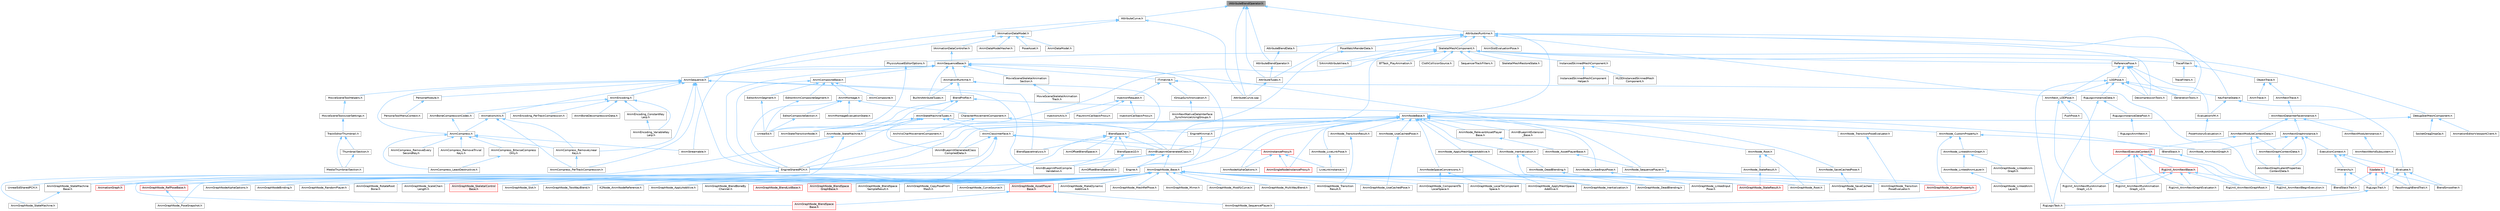 digraph "IAttributeBlendOperator.h"
{
 // INTERACTIVE_SVG=YES
 // LATEX_PDF_SIZE
  bgcolor="transparent";
  edge [fontname=Helvetica,fontsize=10,labelfontname=Helvetica,labelfontsize=10];
  node [fontname=Helvetica,fontsize=10,shape=box,height=0.2,width=0.4];
  Node1 [id="Node000001",label="IAttributeBlendOperator.h",height=0.2,width=0.4,color="gray40", fillcolor="grey60", style="filled", fontcolor="black",tooltip=" "];
  Node1 -> Node2 [id="edge1_Node000001_Node000002",dir="back",color="steelblue1",style="solid",tooltip=" "];
  Node2 [id="Node000002",label="AttributeBlendOperator.h",height=0.2,width=0.4,color="grey40", fillcolor="white", style="filled",URL="$d4/d8d/AttributeBlendOperator_8h.html",tooltip=" "];
  Node2 -> Node3 [id="edge2_Node000002_Node000003",dir="back",color="steelblue1",style="solid",tooltip=" "];
  Node3 [id="Node000003",label="AttributeTypes.h",height=0.2,width=0.4,color="grey40", fillcolor="white", style="filled",URL="$db/d70/AttributeTypes_8h.html",tooltip=" "];
  Node3 -> Node4 [id="edge3_Node000003_Node000004",dir="back",color="steelblue1",style="solid",tooltip=" "];
  Node4 [id="Node000004",label="AttributeCurve.cpp",height=0.2,width=0.4,color="grey40", fillcolor="white", style="filled",URL="$de/d39/AttributeCurve_8cpp.html",tooltip=" "];
  Node1 -> Node4 [id="edge4_Node000001_Node000004",dir="back",color="steelblue1",style="solid",tooltip=" "];
  Node1 -> Node5 [id="edge5_Node000001_Node000005",dir="back",color="steelblue1",style="solid",tooltip=" "];
  Node5 [id="Node000005",label="AttributeCurve.h",height=0.2,width=0.4,color="grey40", fillcolor="white", style="filled",URL="$d6/d16/AttributeCurve_8h.html",tooltip=" "];
  Node5 -> Node6 [id="edge6_Node000005_Node000006",dir="back",color="steelblue1",style="solid",tooltip=" "];
  Node6 [id="Node000006",label="AnimSequence.h",height=0.2,width=0.4,color="grey40", fillcolor="white", style="filled",URL="$d0/d8a/AnimSequence_8h.html",tooltip=" "];
  Node6 -> Node7 [id="edge7_Node000006_Node000007",dir="back",color="steelblue1",style="solid",tooltip=" "];
  Node7 [id="Node000007",label="AnimBlueprintPostCompile\lValidation.h",height=0.2,width=0.4,color="grey40", fillcolor="white", style="filled",URL="$de/d1b/AnimBlueprintPostCompileValidation_8h.html",tooltip=" "];
  Node6 -> Node8 [id="edge8_Node000006_Node000008",dir="back",color="steelblue1",style="solid",tooltip=" "];
  Node8 [id="Node000008",label="AnimCompress.h",height=0.2,width=0.4,color="grey40", fillcolor="white", style="filled",URL="$dd/d6d/AnimCompress_8h.html",tooltip=" "];
  Node8 -> Node9 [id="edge9_Node000008_Node000009",dir="back",color="steelblue1",style="solid",tooltip=" "];
  Node9 [id="Node000009",label="AnimCompress_BitwiseCompress\lOnly.h",height=0.2,width=0.4,color="grey40", fillcolor="white", style="filled",URL="$df/dd5/AnimCompress__BitwiseCompressOnly_8h.html",tooltip=" "];
  Node9 -> Node10 [id="edge10_Node000009_Node000010",dir="back",color="steelblue1",style="solid",tooltip=" "];
  Node10 [id="Node000010",label="AnimCompress_LeastDestructive.h",height=0.2,width=0.4,color="grey40", fillcolor="white", style="filled",URL="$da/d93/AnimCompress__LeastDestructive_8h.html",tooltip=" "];
  Node8 -> Node10 [id="edge11_Node000008_Node000010",dir="back",color="steelblue1",style="solid",tooltip=" "];
  Node8 -> Node11 [id="edge12_Node000008_Node000011",dir="back",color="steelblue1",style="solid",tooltip=" "];
  Node11 [id="Node000011",label="AnimCompress_RemoveEvery\lSecondKey.h",height=0.2,width=0.4,color="grey40", fillcolor="white", style="filled",URL="$d6/dc2/AnimCompress__RemoveEverySecondKey_8h.html",tooltip=" "];
  Node8 -> Node12 [id="edge13_Node000008_Node000012",dir="back",color="steelblue1",style="solid",tooltip=" "];
  Node12 [id="Node000012",label="AnimCompress_RemoveLinear\lKeys.h",height=0.2,width=0.4,color="grey40", fillcolor="white", style="filled",URL="$d1/d0a/AnimCompress__RemoveLinearKeys_8h.html",tooltip=" "];
  Node12 -> Node13 [id="edge14_Node000012_Node000013",dir="back",color="steelblue1",style="solid",tooltip=" "];
  Node13 [id="Node000013",label="AnimCompress_PerTrackCompression.h",height=0.2,width=0.4,color="grey40", fillcolor="white", style="filled",URL="$d1/d22/AnimCompress__PerTrackCompression_8h.html",tooltip=" "];
  Node8 -> Node14 [id="edge15_Node000008_Node000014",dir="back",color="steelblue1",style="solid",tooltip=" "];
  Node14 [id="Node000014",label="AnimCompress_RemoveTrivial\lKeys.h",height=0.2,width=0.4,color="grey40", fillcolor="white", style="filled",URL="$d0/d60/AnimCompress__RemoveTrivialKeys_8h.html",tooltip=" "];
  Node8 -> Node15 [id="edge16_Node000008_Node000015",dir="back",color="steelblue1",style="solid",tooltip=" "];
  Node15 [id="Node000015",label="AnimStreamable.h",height=0.2,width=0.4,color="grey40", fillcolor="white", style="filled",URL="$d1/d46/AnimStreamable_8h.html",tooltip=" "];
  Node6 -> Node13 [id="edge17_Node000006_Node000013",dir="back",color="steelblue1",style="solid",tooltip=" "];
  Node6 -> Node12 [id="edge18_Node000006_Node000012",dir="back",color="steelblue1",style="solid",tooltip=" "];
  Node6 -> Node16 [id="edge19_Node000006_Node000016",dir="back",color="steelblue1",style="solid",tooltip=" "];
  Node16 [id="Node000016",label="AnimEncoding.h",height=0.2,width=0.4,color="grey40", fillcolor="white", style="filled",URL="$d9/dfd/AnimEncoding_8h.html",tooltip=" "];
  Node16 -> Node17 [id="edge20_Node000016_Node000017",dir="back",color="steelblue1",style="solid",tooltip=" "];
  Node17 [id="Node000017",label="AnimBoneCompressionCodec.h",height=0.2,width=0.4,color="grey40", fillcolor="white", style="filled",URL="$dd/dc3/AnimBoneCompressionCodec_8h.html",tooltip=" "];
  Node17 -> Node8 [id="edge21_Node000017_Node000008",dir="back",color="steelblue1",style="solid",tooltip=" "];
  Node16 -> Node18 [id="edge22_Node000016_Node000018",dir="back",color="steelblue1",style="solid",tooltip=" "];
  Node18 [id="Node000018",label="AnimBoneDecompressionData.h",height=0.2,width=0.4,color="grey40", fillcolor="white", style="filled",URL="$d9/d92/AnimBoneDecompressionData_8h.html",tooltip=" "];
  Node16 -> Node19 [id="edge23_Node000016_Node000019",dir="back",color="steelblue1",style="solid",tooltip=" "];
  Node19 [id="Node000019",label="AnimEncoding_ConstantKey\lLerp.h",height=0.2,width=0.4,color="grey40", fillcolor="white", style="filled",URL="$d8/d74/AnimEncoding__ConstantKeyLerp_8h.html",tooltip=" "];
  Node19 -> Node20 [id="edge24_Node000019_Node000020",dir="back",color="steelblue1",style="solid",tooltip=" "];
  Node20 [id="Node000020",label="AnimEncoding_VariableKey\lLerp.h",height=0.2,width=0.4,color="grey40", fillcolor="white", style="filled",URL="$d7/d4b/AnimEncoding__VariableKeyLerp_8h.html",tooltip=" "];
  Node16 -> Node21 [id="edge25_Node000016_Node000021",dir="back",color="steelblue1",style="solid",tooltip=" "];
  Node21 [id="Node000021",label="AnimEncoding_PerTrackCompression.h",height=0.2,width=0.4,color="grey40", fillcolor="white", style="filled",URL="$dc/d27/AnimEncoding__PerTrackCompression_8h.html",tooltip=" "];
  Node16 -> Node20 [id="edge26_Node000016_Node000020",dir="back",color="steelblue1",style="solid",tooltip=" "];
  Node6 -> Node22 [id="edge27_Node000006_Node000022",dir="back",color="steelblue1",style="solid",tooltip=" "];
  Node22 [id="Node000022",label="AnimationUtils.h",height=0.2,width=0.4,color="grey40", fillcolor="white", style="filled",URL="$d6/db6/AnimationUtils_8h.html",tooltip=" "];
  Node22 -> Node8 [id="edge28_Node000022_Node000008",dir="back",color="steelblue1",style="solid",tooltip=" "];
  Node22 -> Node13 [id="edge29_Node000022_Node000013",dir="back",color="steelblue1",style="solid",tooltip=" "];
  Node22 -> Node12 [id="edge30_Node000022_Node000012",dir="back",color="steelblue1",style="solid",tooltip=" "];
  Node6 -> Node23 [id="edge31_Node000006_Node000023",dir="back",color="steelblue1",style="solid",tooltip=" "];
  Node23 [id="Node000023",label="BlendSpaceAnalysis.h",height=0.2,width=0.4,color="grey40", fillcolor="white", style="filled",URL="$d7/daf/BlendSpaceAnalysis_8h.html",tooltip=" "];
  Node6 -> Node24 [id="edge32_Node000006_Node000024",dir="back",color="steelblue1",style="solid",tooltip=" "];
  Node24 [id="Node000024",label="EngineSharedPCH.h",height=0.2,width=0.4,color="grey40", fillcolor="white", style="filled",URL="$dc/dbb/EngineSharedPCH_8h.html",tooltip=" "];
  Node24 -> Node25 [id="edge33_Node000024_Node000025",dir="back",color="steelblue1",style="solid",tooltip=" "];
  Node25 [id="Node000025",label="UnrealEdSharedPCH.h",height=0.2,width=0.4,color="grey40", fillcolor="white", style="filled",URL="$d1/de6/UnrealEdSharedPCH_8h.html",tooltip=" "];
  Node6 -> Node26 [id="edge34_Node000006_Node000026",dir="back",color="steelblue1",style="solid",tooltip=" "];
  Node26 [id="Node000026",label="MovieSceneToolHelpers.h",height=0.2,width=0.4,color="grey40", fillcolor="white", style="filled",URL="$d4/d0e/MovieSceneToolHelpers_8h.html",tooltip=" "];
  Node26 -> Node27 [id="edge35_Node000026_Node000027",dir="back",color="steelblue1",style="solid",tooltip=" "];
  Node27 [id="Node000027",label="MovieSceneToolsUserSettings.h",height=0.2,width=0.4,color="grey40", fillcolor="white", style="filled",URL="$d5/dab/MovieSceneToolsUserSettings_8h.html",tooltip=" "];
  Node27 -> Node28 [id="edge36_Node000027_Node000028",dir="back",color="steelblue1",style="solid",tooltip=" "];
  Node28 [id="Node000028",label="TrackEditorThumbnail.h",height=0.2,width=0.4,color="grey40", fillcolor="white", style="filled",URL="$d6/d44/TrackEditorThumbnail_8h.html",tooltip=" "];
  Node28 -> Node29 [id="edge37_Node000028_Node000029",dir="back",color="steelblue1",style="solid",tooltip=" "];
  Node29 [id="Node000029",label="MediaThumbnailSection.h",height=0.2,width=0.4,color="grey40", fillcolor="white", style="filled",URL="$d8/dfe/MediaThumbnailSection_8h.html",tooltip=" "];
  Node28 -> Node30 [id="edge38_Node000028_Node000030",dir="back",color="steelblue1",style="solid",tooltip=" "];
  Node30 [id="Node000030",label="ThumbnailSection.h",height=0.2,width=0.4,color="grey40", fillcolor="white", style="filled",URL="$de/daf/ThumbnailSection_8h.html",tooltip=" "];
  Node30 -> Node29 [id="edge39_Node000030_Node000029",dir="back",color="steelblue1",style="solid",tooltip=" "];
  Node6 -> Node31 [id="edge40_Node000006_Node000031",dir="back",color="steelblue1",style="solid",tooltip=" "];
  Node31 [id="Node000031",label="PersonaModule.h",height=0.2,width=0.4,color="grey40", fillcolor="white", style="filled",URL="$de/d74/PersonaModule_8h.html",tooltip=" "];
  Node31 -> Node32 [id="edge41_Node000031_Node000032",dir="back",color="steelblue1",style="solid",tooltip=" "];
  Node32 [id="Node000032",label="PersonaToolMenuContext.h",height=0.2,width=0.4,color="grey40", fillcolor="white", style="filled",URL="$d6/d6c/PersonaToolMenuContext_8h.html",tooltip=" "];
  Node5 -> Node4 [id="edge42_Node000005_Node000004",dir="back",color="steelblue1",style="solid",tooltip=" "];
  Node5 -> Node33 [id="edge43_Node000005_Node000033",dir="back",color="steelblue1",style="solid",tooltip=" "];
  Node33 [id="Node000033",label="IAnimationDataModel.h",height=0.2,width=0.4,color="grey40", fillcolor="white", style="filled",URL="$d3/dc4/IAnimationDataModel_8h.html",tooltip=" "];
  Node33 -> Node34 [id="edge44_Node000033_Node000034",dir="back",color="steelblue1",style="solid",tooltip=" "];
  Node34 [id="Node000034",label="AnimDataModel.h",height=0.2,width=0.4,color="grey40", fillcolor="white", style="filled",URL="$d8/dab/AnimDataModel_8h.html",tooltip=" "];
  Node33 -> Node35 [id="edge45_Node000033_Node000035",dir="back",color="steelblue1",style="solid",tooltip=" "];
  Node35 [id="Node000035",label="AnimDataModelHasher.h",height=0.2,width=0.4,color="grey40", fillcolor="white", style="filled",URL="$d1/d21/AnimDataModelHasher_8h.html",tooltip=" "];
  Node33 -> Node6 [id="edge46_Node000033_Node000006",dir="back",color="steelblue1",style="solid",tooltip=" "];
  Node33 -> Node36 [id="edge47_Node000033_Node000036",dir="back",color="steelblue1",style="solid",tooltip=" "];
  Node36 [id="Node000036",label="IAnimationDataController.h",height=0.2,width=0.4,color="grey40", fillcolor="white", style="filled",URL="$df/d22/IAnimationDataController_8h.html",tooltip=" "];
  Node36 -> Node37 [id="edge48_Node000036_Node000037",dir="back",color="steelblue1",style="solid",tooltip=" "];
  Node37 [id="Node000037",label="AnimSequenceBase.h",height=0.2,width=0.4,color="grey40", fillcolor="white", style="filled",URL="$db/d58/AnimSequenceBase_8h.html",tooltip=" "];
  Node37 -> Node38 [id="edge49_Node000037_Node000038",dir="back",color="steelblue1",style="solid",tooltip=" "];
  Node38 [id="Node000038",label="AnimCompositeBase.h",height=0.2,width=0.4,color="grey40", fillcolor="white", style="filled",URL="$de/dc9/AnimCompositeBase_8h.html",tooltip=" "];
  Node38 -> Node39 [id="edge50_Node000038_Node000039",dir="back",color="steelblue1",style="solid",tooltip=" "];
  Node39 [id="Node000039",label="AnimComposite.h",height=0.2,width=0.4,color="grey40", fillcolor="white", style="filled",URL="$d9/d4e/AnimComposite_8h.html",tooltip=" "];
  Node38 -> Node40 [id="edge51_Node000038_Node000040",dir="back",color="steelblue1",style="solid",tooltip=" "];
  Node40 [id="Node000040",label="AnimMontage.h",height=0.2,width=0.4,color="grey40", fillcolor="white", style="filled",URL="$d2/da0/AnimMontage_8h.html",tooltip=" "];
  Node40 -> Node41 [id="edge52_Node000040_Node000041",dir="back",color="steelblue1",style="solid",tooltip=" "];
  Node41 [id="Node000041",label="AnimMontageEvaluationState.h",height=0.2,width=0.4,color="grey40", fillcolor="white", style="filled",URL="$df/d9b/AnimMontageEvaluationState_8h.html",tooltip=" "];
  Node40 -> Node42 [id="edge53_Node000040_Node000042",dir="back",color="steelblue1",style="solid",tooltip=" "];
  Node42 [id="Node000042",label="CharacterMovementComponent.h",height=0.2,width=0.4,color="grey40", fillcolor="white", style="filled",URL="$d8/d84/CharacterMovementComponent_8h.html",tooltip=" "];
  Node42 -> Node43 [id="edge54_Node000042_Node000043",dir="back",color="steelblue1",style="solid",tooltip=" "];
  Node43 [id="Node000043",label="ArchVisCharMovementComponent.h",height=0.2,width=0.4,color="grey40", fillcolor="white", style="filled",URL="$db/dfd/ArchVisCharMovementComponent_8h.html",tooltip=" "];
  Node42 -> Node44 [id="edge55_Node000042_Node000044",dir="back",color="steelblue1",style="solid",tooltip=" "];
  Node44 [id="Node000044",label="EngineMinimal.h",height=0.2,width=0.4,color="grey40", fillcolor="white", style="filled",URL="$d0/d2c/EngineMinimal_8h.html",tooltip=" "];
  Node44 -> Node45 [id="edge56_Node000044_Node000045",dir="back",color="steelblue1",style="solid",tooltip=" "];
  Node45 [id="Node000045",label="Engine.h",height=0.2,width=0.4,color="grey40", fillcolor="white", style="filled",URL="$d1/d34/Public_2Engine_8h.html",tooltip=" "];
  Node40 -> Node46 [id="edge57_Node000040_Node000046",dir="back",color="steelblue1",style="solid",tooltip=" "];
  Node46 [id="Node000046",label="EditorCompositeSection.h",height=0.2,width=0.4,color="grey40", fillcolor="white", style="filled",URL="$d6/d7f/EditorCompositeSection_8h.html",tooltip=" "];
  Node46 -> Node47 [id="edge58_Node000046_Node000047",dir="back",color="steelblue1",style="solid",tooltip=" "];
  Node47 [id="Node000047",label="UnrealEd.h",height=0.2,width=0.4,color="grey40", fillcolor="white", style="filled",URL="$d2/d5f/UnrealEd_8h.html",tooltip=" "];
  Node40 -> Node24 [id="edge59_Node000040_Node000024",dir="back",color="steelblue1",style="solid",tooltip=" "];
  Node38 -> Node48 [id="edge60_Node000038_Node000048",dir="back",color="steelblue1",style="solid",tooltip=" "];
  Node48 [id="Node000048",label="EditorAnimCompositeSegment.h",height=0.2,width=0.4,color="grey40", fillcolor="white", style="filled",URL="$d1/d66/EditorAnimCompositeSegment_8h.html",tooltip=" "];
  Node48 -> Node47 [id="edge61_Node000048_Node000047",dir="back",color="steelblue1",style="solid",tooltip=" "];
  Node38 -> Node49 [id="edge62_Node000038_Node000049",dir="back",color="steelblue1",style="solid",tooltip=" "];
  Node49 [id="Node000049",label="EditorAnimSegment.h",height=0.2,width=0.4,color="grey40", fillcolor="white", style="filled",URL="$d1/d6d/EditorAnimSegment_8h.html",tooltip=" "];
  Node49 -> Node47 [id="edge63_Node000049_Node000047",dir="back",color="steelblue1",style="solid",tooltip=" "];
  Node38 -> Node24 [id="edge64_Node000038_Node000024",dir="back",color="steelblue1",style="solid",tooltip=" "];
  Node37 -> Node50 [id="edge65_Node000037_Node000050",dir="back",color="steelblue1",style="solid",tooltip=" "];
  Node50 [id="Node000050",label="AnimNode_SequencePlayer.h",height=0.2,width=0.4,color="grey40", fillcolor="white", style="filled",URL="$d6/d7e/AnimNode__SequencePlayer_8h.html",tooltip=" "];
  Node50 -> Node51 [id="edge66_Node000050_Node000051",dir="back",color="steelblue1",style="solid",tooltip=" "];
  Node51 [id="Node000051",label="AnimGraphNode_SequencePlayer.h",height=0.2,width=0.4,color="grey40", fillcolor="white", style="filled",URL="$d2/d91/AnimGraphNode__SequencePlayer_8h.html",tooltip=" "];
  Node37 -> Node6 [id="edge67_Node000037_Node000006",dir="back",color="steelblue1",style="solid",tooltip=" "];
  Node37 -> Node15 [id="edge68_Node000037_Node000015",dir="back",color="steelblue1",style="solid",tooltip=" "];
  Node37 -> Node52 [id="edge69_Node000037_Node000052",dir="back",color="steelblue1",style="solid",tooltip=" "];
  Node52 [id="Node000052",label="AnimationRuntime.h",height=0.2,width=0.4,color="grey40", fillcolor="white", style="filled",URL="$da/d93/AnimationRuntime_8h.html",tooltip=" "];
  Node52 -> Node53 [id="edge70_Node000052_Node000053",dir="back",color="steelblue1",style="solid",tooltip=" "];
  Node53 [id="Node000053",label="BlendProfile.h",height=0.2,width=0.4,color="grey40", fillcolor="white", style="filled",URL="$d6/d9c/BlendProfile_8h.html",tooltip=" "];
  Node53 -> Node54 [id="edge71_Node000053_Node000054",dir="back",color="steelblue1",style="solid",tooltip=" "];
  Node54 [id="Node000054",label="AnimNode_StateMachine.h",height=0.2,width=0.4,color="grey40", fillcolor="white", style="filled",URL="$df/d8f/AnimNode__StateMachine_8h.html",tooltip=" "];
  Node54 -> Node55 [id="edge72_Node000054_Node000055",dir="back",color="steelblue1",style="solid",tooltip=" "];
  Node55 [id="Node000055",label="AnimGraphNode_StateMachine.h",height=0.2,width=0.4,color="grey40", fillcolor="white", style="filled",URL="$d9/d4d/AnimGraphNode__StateMachine_8h.html",tooltip=" "];
  Node54 -> Node56 [id="edge73_Node000054_Node000056",dir="back",color="steelblue1",style="solid",tooltip=" "];
  Node56 [id="Node000056",label="AnimGraphNode_StateMachine\lBase.h",height=0.2,width=0.4,color="grey40", fillcolor="white", style="filled",URL="$dc/d11/AnimGraphNode__StateMachineBase_8h.html",tooltip=" "];
  Node56 -> Node55 [id="edge74_Node000056_Node000055",dir="back",color="steelblue1",style="solid",tooltip=" "];
  Node53 -> Node57 [id="edge75_Node000053_Node000057",dir="back",color="steelblue1",style="solid",tooltip=" "];
  Node57 [id="Node000057",label="AnimStateMachineTypes.h",height=0.2,width=0.4,color="grey40", fillcolor="white", style="filled",URL="$d2/dc8/AnimStateMachineTypes_8h.html",tooltip=" "];
  Node57 -> Node58 [id="edge76_Node000057_Node000058",dir="back",color="steelblue1",style="solid",tooltip=" "];
  Node58 [id="Node000058",label="AnimBlueprintGeneratedClass.h",height=0.2,width=0.4,color="grey40", fillcolor="white", style="filled",URL="$dc/d81/AnimBlueprintGeneratedClass_8h.html",tooltip=" "];
  Node58 -> Node7 [id="edge77_Node000058_Node000007",dir="back",color="steelblue1",style="solid",tooltip=" "];
  Node58 -> Node59 [id="edge78_Node000058_Node000059",dir="back",color="steelblue1",style="solid",tooltip=" "];
  Node59 [id="Node000059",label="AnimGraphNode_Base.h",height=0.2,width=0.4,color="grey40", fillcolor="white", style="filled",URL="$d0/dfb/AnimGraphNode__Base_8h.html",tooltip=" "];
  Node59 -> Node60 [id="edge79_Node000059_Node000060",dir="back",color="steelblue1",style="solid",tooltip=" "];
  Node60 [id="Node000060",label="AnimGraphNodeAlphaOptions.h",height=0.2,width=0.4,color="grey40", fillcolor="white", style="filled",URL="$d6/df6/AnimGraphNodeAlphaOptions_8h.html",tooltip=" "];
  Node59 -> Node61 [id="edge80_Node000059_Node000061",dir="back",color="steelblue1",style="solid",tooltip=" "];
  Node61 [id="Node000061",label="AnimGraphNodeBinding.h",height=0.2,width=0.4,color="grey40", fillcolor="white", style="filled",URL="$d6/d3b/AnimGraphNodeBinding_8h.html",tooltip=" "];
  Node59 -> Node62 [id="edge81_Node000059_Node000062",dir="back",color="steelblue1",style="solid",tooltip=" "];
  Node62 [id="Node000062",label="AnimGraphNode_ApplyAdditive.h",height=0.2,width=0.4,color="grey40", fillcolor="white", style="filled",URL="$da/d67/AnimGraphNode__ApplyAdditive_8h.html",tooltip=" "];
  Node59 -> Node63 [id="edge82_Node000059_Node000063",dir="back",color="steelblue1",style="solid",tooltip=" "];
  Node63 [id="Node000063",label="AnimGraphNode_ApplyMeshSpace\lAdditive.h",height=0.2,width=0.4,color="grey40", fillcolor="white", style="filled",URL="$dd/dc4/AnimGraphNode__ApplyMeshSpaceAdditive_8h.html",tooltip=" "];
  Node59 -> Node64 [id="edge83_Node000059_Node000064",dir="back",color="steelblue1",style="solid",tooltip=" "];
  Node64 [id="Node000064",label="AnimGraphNode_AssetPlayer\lBase.h",height=0.2,width=0.4,color="red", fillcolor="#FFF0F0", style="filled",URL="$d1/d4f/AnimGraphNode__AssetPlayerBase_8h.html",tooltip=" "];
  Node64 -> Node65 [id="edge84_Node000064_Node000065",dir="back",color="steelblue1",style="solid",tooltip=" "];
  Node65 [id="Node000065",label="AnimGraphNode_BlendSpace\lBase.h",height=0.2,width=0.4,color="red", fillcolor="#FFF0F0", style="filled",URL="$d7/d6d/AnimGraphNode__BlendSpaceBase_8h.html",tooltip=" "];
  Node64 -> Node51 [id="edge85_Node000064_Node000051",dir="back",color="steelblue1",style="solid",tooltip=" "];
  Node59 -> Node75 [id="edge86_Node000059_Node000075",dir="back",color="steelblue1",style="solid",tooltip=" "];
  Node75 [id="Node000075",label="AnimGraphNode_BlendBoneBy\lChannel.h",height=0.2,width=0.4,color="grey40", fillcolor="white", style="filled",URL="$de/da9/AnimGraphNode__BlendBoneByChannel_8h.html",tooltip=" "];
  Node59 -> Node76 [id="edge87_Node000059_Node000076",dir="back",color="steelblue1",style="solid",tooltip=" "];
  Node76 [id="Node000076",label="AnimGraphNode_BlendListBase.h",height=0.2,width=0.4,color="red", fillcolor="#FFF0F0", style="filled",URL="$d7/d20/AnimGraphNode__BlendListBase_8h.html",tooltip=" "];
  Node59 -> Node81 [id="edge88_Node000059_Node000081",dir="back",color="steelblue1",style="solid",tooltip=" "];
  Node81 [id="Node000081",label="AnimGraphNode_BlendSpace\lGraphBase.h",height=0.2,width=0.4,color="red", fillcolor="#FFF0F0", style="filled",URL="$d6/d44/AnimGraphNode__BlendSpaceGraphBase_8h.html",tooltip=" "];
  Node59 -> Node84 [id="edge89_Node000059_Node000084",dir="back",color="steelblue1",style="solid",tooltip=" "];
  Node84 [id="Node000084",label="AnimGraphNode_BlendSpace\lSampleResult.h",height=0.2,width=0.4,color="grey40", fillcolor="white", style="filled",URL="$de/df8/AnimGraphNode__BlendSpaceSampleResult_8h.html",tooltip=" "];
  Node59 -> Node85 [id="edge90_Node000059_Node000085",dir="back",color="steelblue1",style="solid",tooltip=" "];
  Node85 [id="Node000085",label="AnimGraphNode_ComponentTo\lLocalSpace.h",height=0.2,width=0.4,color="grey40", fillcolor="white", style="filled",URL="$d1/d3f/AnimGraphNode__ComponentToLocalSpace_8h.html",tooltip=" "];
  Node59 -> Node86 [id="edge91_Node000059_Node000086",dir="back",color="steelblue1",style="solid",tooltip=" "];
  Node86 [id="Node000086",label="AnimGraphNode_CopyPoseFrom\lMesh.h",height=0.2,width=0.4,color="grey40", fillcolor="white", style="filled",URL="$d6/d71/AnimGraphNode__CopyPoseFromMesh_8h.html",tooltip=" "];
  Node59 -> Node87 [id="edge92_Node000059_Node000087",dir="back",color="steelblue1",style="solid",tooltip=" "];
  Node87 [id="Node000087",label="AnimGraphNode_CurveSource.h",height=0.2,width=0.4,color="grey40", fillcolor="white", style="filled",URL="$dc/de5/AnimGraphNode__CurveSource_8h.html",tooltip=" "];
  Node59 -> Node88 [id="edge93_Node000059_Node000088",dir="back",color="steelblue1",style="solid",tooltip=" "];
  Node88 [id="Node000088",label="AnimGraphNode_CustomProperty.h",height=0.2,width=0.4,color="red", fillcolor="#FFF0F0", style="filled",URL="$d8/d3f/AnimGraphNode__CustomProperty_8h.html",tooltip=" "];
  Node59 -> Node92 [id="edge94_Node000059_Node000092",dir="back",color="steelblue1",style="solid",tooltip=" "];
  Node92 [id="Node000092",label="AnimGraphNode_DeadBlending.h",height=0.2,width=0.4,color="grey40", fillcolor="white", style="filled",URL="$d8/d73/AnimGraphNode__DeadBlending_8h.html",tooltip=" "];
  Node59 -> Node93 [id="edge95_Node000059_Node000093",dir="back",color="steelblue1",style="solid",tooltip=" "];
  Node93 [id="Node000093",label="AnimGraphNode_Inertialization.h",height=0.2,width=0.4,color="grey40", fillcolor="white", style="filled",URL="$d7/d66/AnimGraphNode__Inertialization_8h.html",tooltip=" "];
  Node59 -> Node94 [id="edge96_Node000059_Node000094",dir="back",color="steelblue1",style="solid",tooltip=" "];
  Node94 [id="Node000094",label="AnimGraphNode_LinkedInput\lPose.h",height=0.2,width=0.4,color="grey40", fillcolor="white", style="filled",URL="$d7/d8c/AnimGraphNode__LinkedInputPose_8h.html",tooltip=" "];
  Node59 -> Node95 [id="edge97_Node000059_Node000095",dir="back",color="steelblue1",style="solid",tooltip=" "];
  Node95 [id="Node000095",label="AnimGraphNode_LocalToComponent\lSpace.h",height=0.2,width=0.4,color="grey40", fillcolor="white", style="filled",URL="$d6/d01/AnimGraphNode__LocalToComponentSpace_8h.html",tooltip=" "];
  Node59 -> Node96 [id="edge98_Node000059_Node000096",dir="back",color="steelblue1",style="solid",tooltip=" "];
  Node96 [id="Node000096",label="AnimGraphNode_MakeDynamic\lAdditive.h",height=0.2,width=0.4,color="grey40", fillcolor="white", style="filled",URL="$d4/dc9/AnimGraphNode__MakeDynamicAdditive_8h.html",tooltip=" "];
  Node59 -> Node97 [id="edge99_Node000059_Node000097",dir="back",color="steelblue1",style="solid",tooltip=" "];
  Node97 [id="Node000097",label="AnimGraphNode_MeshRefPose.h",height=0.2,width=0.4,color="grey40", fillcolor="white", style="filled",URL="$d3/d58/AnimGraphNode__MeshRefPose_8h.html",tooltip=" "];
  Node59 -> Node98 [id="edge100_Node000059_Node000098",dir="back",color="steelblue1",style="solid",tooltip=" "];
  Node98 [id="Node000098",label="AnimGraphNode_Mirror.h",height=0.2,width=0.4,color="grey40", fillcolor="white", style="filled",URL="$de/d96/AnimGraphNode__Mirror_8h.html",tooltip=" "];
  Node59 -> Node99 [id="edge101_Node000059_Node000099",dir="back",color="steelblue1",style="solid",tooltip=" "];
  Node99 [id="Node000099",label="AnimGraphNode_ModifyCurve.h",height=0.2,width=0.4,color="grey40", fillcolor="white", style="filled",URL="$d5/d09/AnimGraphNode__ModifyCurve_8h.html",tooltip=" "];
  Node59 -> Node100 [id="edge102_Node000059_Node000100",dir="back",color="steelblue1",style="solid",tooltip=" "];
  Node100 [id="Node000100",label="AnimGraphNode_MultiWayBlend.h",height=0.2,width=0.4,color="grey40", fillcolor="white", style="filled",URL="$dd/dcb/AnimGraphNode__MultiWayBlend_8h.html",tooltip=" "];
  Node59 -> Node101 [id="edge103_Node000059_Node000101",dir="back",color="steelblue1",style="solid",tooltip=" "];
  Node101 [id="Node000101",label="AnimGraphNode_PoseSnapshot.h",height=0.2,width=0.4,color="grey40", fillcolor="white", style="filled",URL="$d1/d92/AnimGraphNode__PoseSnapshot_8h.html",tooltip=" "];
  Node59 -> Node102 [id="edge104_Node000059_Node000102",dir="back",color="steelblue1",style="solid",tooltip=" "];
  Node102 [id="Node000102",label="AnimGraphNode_RandomPlayer.h",height=0.2,width=0.4,color="grey40", fillcolor="white", style="filled",URL="$dc/d48/AnimGraphNode__RandomPlayer_8h.html",tooltip=" "];
  Node59 -> Node103 [id="edge105_Node000059_Node000103",dir="back",color="steelblue1",style="solid",tooltip=" "];
  Node103 [id="Node000103",label="AnimGraphNode_RefPoseBase.h",height=0.2,width=0.4,color="red", fillcolor="#FFF0F0", style="filled",URL="$d8/d34/AnimGraphNode__RefPoseBase_8h.html",tooltip=" "];
  Node103 -> Node101 [id="edge106_Node000103_Node000101",dir="back",color="steelblue1",style="solid",tooltip=" "];
  Node59 -> Node106 [id="edge107_Node000059_Node000106",dir="back",color="steelblue1",style="solid",tooltip=" "];
  Node106 [id="Node000106",label="AnimGraphNode_Root.h",height=0.2,width=0.4,color="grey40", fillcolor="white", style="filled",URL="$d2/d39/AnimGraphNode__Root_8h.html",tooltip=" "];
  Node59 -> Node107 [id="edge108_Node000059_Node000107",dir="back",color="steelblue1",style="solid",tooltip=" "];
  Node107 [id="Node000107",label="AnimGraphNode_RotateRoot\lBone.h",height=0.2,width=0.4,color="grey40", fillcolor="white", style="filled",URL="$d4/de0/AnimGraphNode__RotateRootBone_8h.html",tooltip=" "];
  Node59 -> Node108 [id="edge109_Node000059_Node000108",dir="back",color="steelblue1",style="solid",tooltip=" "];
  Node108 [id="Node000108",label="AnimGraphNode_SaveCached\lPose.h",height=0.2,width=0.4,color="grey40", fillcolor="white", style="filled",URL="$df/d5e/AnimGraphNode__SaveCachedPose_8h.html",tooltip=" "];
  Node59 -> Node109 [id="edge110_Node000059_Node000109",dir="back",color="steelblue1",style="solid",tooltip=" "];
  Node109 [id="Node000109",label="AnimGraphNode_ScaleChain\lLength.h",height=0.2,width=0.4,color="grey40", fillcolor="white", style="filled",URL="$d9/df8/AnimGraphNode__ScaleChainLength_8h.html",tooltip=" "];
  Node59 -> Node110 [id="edge111_Node000059_Node000110",dir="back",color="steelblue1",style="solid",tooltip=" "];
  Node110 [id="Node000110",label="AnimGraphNode_SkeletalControl\lBase.h",height=0.2,width=0.4,color="red", fillcolor="#FFF0F0", style="filled",URL="$d9/dff/AnimGraphNode__SkeletalControlBase_8h.html",tooltip=" "];
  Node59 -> Node135 [id="edge112_Node000059_Node000135",dir="back",color="steelblue1",style="solid",tooltip=" "];
  Node135 [id="Node000135",label="AnimGraphNode_Slot.h",height=0.2,width=0.4,color="grey40", fillcolor="white", style="filled",URL="$df/d63/AnimGraphNode__Slot_8h.html",tooltip=" "];
  Node59 -> Node56 [id="edge113_Node000059_Node000056",dir="back",color="steelblue1",style="solid",tooltip=" "];
  Node59 -> Node136 [id="edge114_Node000059_Node000136",dir="back",color="steelblue1",style="solid",tooltip=" "];
  Node136 [id="Node000136",label="AnimGraphNode_StateResult.h",height=0.2,width=0.4,color="red", fillcolor="#FFF0F0", style="filled",URL="$d3/d7e/AnimGraphNode__StateResult_8h.html",tooltip=" "];
  Node59 -> Node138 [id="edge115_Node000059_Node000138",dir="back",color="steelblue1",style="solid",tooltip=" "];
  Node138 [id="Node000138",label="AnimGraphNode_Transition\lPoseEvaluator.h",height=0.2,width=0.4,color="grey40", fillcolor="white", style="filled",URL="$d8/dec/AnimGraphNode__TransitionPoseEvaluator_8h.html",tooltip=" "];
  Node59 -> Node139 [id="edge116_Node000059_Node000139",dir="back",color="steelblue1",style="solid",tooltip=" "];
  Node139 [id="Node000139",label="AnimGraphNode_Transition\lResult.h",height=0.2,width=0.4,color="grey40", fillcolor="white", style="filled",URL="$d7/d74/AnimGraphNode__TransitionResult_8h.html",tooltip=" "];
  Node59 -> Node140 [id="edge117_Node000059_Node000140",dir="back",color="steelblue1",style="solid",tooltip=" "];
  Node140 [id="Node000140",label="AnimGraphNode_TwoWayBlend.h",height=0.2,width=0.4,color="grey40", fillcolor="white", style="filled",URL="$d0/df0/AnimGraphNode__TwoWayBlend_8h.html",tooltip=" "];
  Node59 -> Node141 [id="edge118_Node000059_Node000141",dir="back",color="steelblue1",style="solid",tooltip=" "];
  Node141 [id="Node000141",label="AnimGraphNode_UseCachedPose.h",height=0.2,width=0.4,color="grey40", fillcolor="white", style="filled",URL="$d8/d30/AnimGraphNode__UseCachedPose_8h.html",tooltip=" "];
  Node59 -> Node142 [id="edge119_Node000059_Node000142",dir="back",color="steelblue1",style="solid",tooltip=" "];
  Node142 [id="Node000142",label="AnimationGraph.h",height=0.2,width=0.4,color="red", fillcolor="#FFF0F0", style="filled",URL="$df/d2e/AnimationGraph_8h.html",tooltip=" "];
  Node59 -> Node147 [id="edge120_Node000059_Node000147",dir="back",color="steelblue1",style="solid",tooltip=" "];
  Node147 [id="Node000147",label="K2Node_AnimNodeReference.h",height=0.2,width=0.4,color="grey40", fillcolor="white", style="filled",URL="$d2/d81/K2Node__AnimNodeReference_8h.html",tooltip=" "];
  Node58 -> Node45 [id="edge121_Node000058_Node000045",dir="back",color="steelblue1",style="solid",tooltip=" "];
  Node58 -> Node24 [id="edge122_Node000058_Node000024",dir="back",color="steelblue1",style="solid",tooltip=" "];
  Node57 -> Node148 [id="edge123_Node000057_Node000148",dir="back",color="steelblue1",style="solid",tooltip=" "];
  Node148 [id="Node000148",label="AnimClassInterface.h",height=0.2,width=0.4,color="grey40", fillcolor="white", style="filled",URL="$df/dce/AnimClassInterface_8h.html",tooltip=" "];
  Node148 -> Node58 [id="edge124_Node000148_Node000058",dir="back",color="steelblue1",style="solid",tooltip=" "];
  Node148 -> Node149 [id="edge125_Node000148_Node000149",dir="back",color="steelblue1",style="solid",tooltip=" "];
  Node149 [id="Node000149",label="AnimInstanceProxy.h",height=0.2,width=0.4,color="red", fillcolor="#FFF0F0", style="filled",URL="$d6/d6e/AnimInstanceProxy_8h.html",tooltip=" "];
  Node149 -> Node150 [id="edge126_Node000149_Node000150",dir="back",color="steelblue1",style="solid",tooltip=" "];
  Node150 [id="Node000150",label="AnimNodeAlphaOptions.h",height=0.2,width=0.4,color="grey40", fillcolor="white", style="filled",URL="$df/d96/AnimNodeAlphaOptions_8h.html",tooltip=" "];
  Node149 -> Node152 [id="edge127_Node000149_Node000152",dir="back",color="steelblue1",style="solid",tooltip=" "];
  Node152 [id="Node000152",label="AnimSingleNodeInstanceProxy.h",height=0.2,width=0.4,color="red", fillcolor="#FFF0F0", style="filled",URL="$dc/de5/AnimSingleNodeInstanceProxy_8h.html",tooltip=" "];
  Node149 -> Node154 [id="edge128_Node000149_Node000154",dir="back",color="steelblue1",style="solid",tooltip=" "];
  Node154 [id="Node000154",label="LiveLinkInstance.h",height=0.2,width=0.4,color="grey40", fillcolor="white", style="filled",URL="$d5/d97/LiveLinkInstance_8h.html",tooltip=" "];
  Node148 -> Node142 [id="edge129_Node000148_Node000142",dir="back",color="steelblue1",style="solid",tooltip=" "];
  Node148 -> Node24 [id="edge130_Node000148_Node000024",dir="back",color="steelblue1",style="solid",tooltip=" "];
  Node148 -> Node160 [id="edge131_Node000148_Node000160",dir="back",color="steelblue1",style="solid",tooltip=" "];
  Node160 [id="Node000160",label="IAnimBlueprintGeneratedClass\lCompiledData.h",height=0.2,width=0.4,color="grey40", fillcolor="white", style="filled",URL="$d6/de8/IAnimBlueprintGeneratedClassCompiledData_8h.html",tooltip=" "];
  Node57 -> Node54 [id="edge132_Node000057_Node000054",dir="back",color="steelblue1",style="solid",tooltip=" "];
  Node57 -> Node161 [id="edge133_Node000057_Node000161",dir="back",color="steelblue1",style="solid",tooltip=" "];
  Node161 [id="Node000161",label="AnimStateTransitionNode.h",height=0.2,width=0.4,color="grey40", fillcolor="white", style="filled",URL="$d3/db4/AnimStateTransitionNode_8h.html",tooltip=" "];
  Node57 -> Node24 [id="edge134_Node000057_Node000024",dir="back",color="steelblue1",style="solid",tooltip=" "];
  Node57 -> Node160 [id="edge135_Node000057_Node000160",dir="back",color="steelblue1",style="solid",tooltip=" "];
  Node53 -> Node161 [id="edge136_Node000053_Node000161",dir="back",color="steelblue1",style="solid",tooltip=" "];
  Node53 -> Node162 [id="edge137_Node000053_Node000162",dir="back",color="steelblue1",style="solid",tooltip=" "];
  Node162 [id="Node000162",label="IBlendStack.h",height=0.2,width=0.4,color="grey40", fillcolor="white", style="filled",URL="$df/d73/IBlendStack_8h.html",tooltip=" "];
  Node162 -> Node163 [id="edge138_Node000162_Node000163",dir="back",color="steelblue1",style="solid",tooltip=" "];
  Node163 [id="Node000163",label="BlendStackTrait.h",height=0.2,width=0.4,color="grey40", fillcolor="white", style="filled",URL="$dd/dc9/BlendStackTrait_8h.html",tooltip=" "];
  Node52 -> Node164 [id="edge139_Node000052_Node000164",dir="back",color="steelblue1",style="solid",tooltip=" "];
  Node164 [id="Node000164",label="BlendSpace.h",height=0.2,width=0.4,color="grey40", fillcolor="white", style="filled",URL="$d7/d9b/BlendSpace_8h.html",tooltip=" "];
  Node164 -> Node165 [id="edge140_Node000164_Node000165",dir="back",color="steelblue1",style="solid",tooltip=" "];
  Node165 [id="Node000165",label="AimOffsetBlendSpace.h",height=0.2,width=0.4,color="grey40", fillcolor="white", style="filled",URL="$d3/d5d/AimOffsetBlendSpace_8h.html",tooltip=" "];
  Node164 -> Node58 [id="edge141_Node000164_Node000058",dir="back",color="steelblue1",style="solid",tooltip=" "];
  Node164 -> Node7 [id="edge142_Node000164_Node000007",dir="back",color="steelblue1",style="solid",tooltip=" "];
  Node164 -> Node65 [id="edge143_Node000164_Node000065",dir="back",color="steelblue1",style="solid",tooltip=" "];
  Node164 -> Node166 [id="edge144_Node000164_Node000166",dir="back",color="steelblue1",style="solid",tooltip=" "];
  Node166 [id="Node000166",label="BlendSpace1D.h",height=0.2,width=0.4,color="grey40", fillcolor="white", style="filled",URL="$d5/d90/BlendSpace1D_8h.html",tooltip=" "];
  Node166 -> Node167 [id="edge145_Node000166_Node000167",dir="back",color="steelblue1",style="solid",tooltip=" "];
  Node167 [id="Node000167",label="AimOffsetBlendSpace1D.h",height=0.2,width=0.4,color="grey40", fillcolor="white", style="filled",URL="$d4/d4c/AimOffsetBlendSpace1D_8h.html",tooltip=" "];
  Node164 -> Node23 [id="edge146_Node000164_Node000023",dir="back",color="steelblue1",style="solid",tooltip=" "];
  Node52 -> Node168 [id="edge147_Node000052_Node000168",dir="back",color="steelblue1",style="solid",tooltip=" "];
  Node168 [id="Node000168",label="BuiltInAttributeTypes.h",height=0.2,width=0.4,color="grey40", fillcolor="white", style="filled",URL="$dc/dd0/BuiltInAttributeTypes_8h.html",tooltip=" "];
  Node37 -> Node168 [id="edge148_Node000037_Node000168",dir="back",color="steelblue1",style="solid",tooltip=" "];
  Node37 -> Node45 [id="edge149_Node000037_Node000045",dir="back",color="steelblue1",style="solid",tooltip=" "];
  Node37 -> Node24 [id="edge150_Node000037_Node000024",dir="back",color="steelblue1",style="solid",tooltip=" "];
  Node37 -> Node169 [id="edge151_Node000037_Node000169",dir="back",color="steelblue1",style="solid",tooltip=" "];
  Node169 [id="Node000169",label="ITimeline.h",height=0.2,width=0.4,color="grey40", fillcolor="white", style="filled",URL="$d9/d1c/ITimeline_8h.html",tooltip=" "];
  Node169 -> Node163 [id="edge152_Node000169_Node000163",dir="back",color="steelblue1",style="solid",tooltip=" "];
  Node169 -> Node170 [id="edge153_Node000169_Node000170",dir="back",color="steelblue1",style="solid",tooltip=" "];
  Node170 [id="Node000170",label="IGroupSynchronization.h",height=0.2,width=0.4,color="grey40", fillcolor="white", style="filled",URL="$d0/dea/IGroupSynchronization_8h.html",tooltip=" "];
  Node170 -> Node171 [id="edge154_Node000170_Node000171",dir="back",color="steelblue1",style="solid",tooltip=" "];
  Node171 [id="Node000171",label="AnimNextNativeDataInterface\l_SynchronizeUsingGroups.h",height=0.2,width=0.4,color="grey40", fillcolor="white", style="filled",URL="$dd/d68/AnimNextNativeDataInterface__SynchronizeUsingGroups_8h.html",tooltip=" "];
  Node169 -> Node172 [id="edge155_Node000169_Node000172",dir="back",color="steelblue1",style="solid",tooltip=" "];
  Node172 [id="Node000172",label="InjectionRequest.h",height=0.2,width=0.4,color="grey40", fillcolor="white", style="filled",URL="$df/d85/InjectionRequest_8h.html",tooltip=" "];
  Node172 -> Node173 [id="edge156_Node000172_Node000173",dir="back",color="steelblue1",style="solid",tooltip=" "];
  Node173 [id="Node000173",label="InjectionCallbackProxy.h",height=0.2,width=0.4,color="grey40", fillcolor="white", style="filled",URL="$d2/df7/InjectionCallbackProxy_8h.html",tooltip=" "];
  Node172 -> Node174 [id="edge157_Node000172_Node000174",dir="back",color="steelblue1",style="solid",tooltip=" "];
  Node174 [id="Node000174",label="InjectionUtils.h",height=0.2,width=0.4,color="grey40", fillcolor="white", style="filled",URL="$de/dca/InjectionUtils_8h.html",tooltip=" "];
  Node172 -> Node175 [id="edge158_Node000172_Node000175",dir="back",color="steelblue1",style="solid",tooltip=" "];
  Node175 [id="Node000175",label="PlayAnimCallbackProxy.h",height=0.2,width=0.4,color="grey40", fillcolor="white", style="filled",URL="$d9/dd0/PlayAnimCallbackProxy_8h.html",tooltip=" "];
  Node37 -> Node176 [id="edge159_Node000037_Node000176",dir="back",color="steelblue1",style="solid",tooltip=" "];
  Node176 [id="Node000176",label="MovieSceneSkeletalAnimation\lSection.h",height=0.2,width=0.4,color="grey40", fillcolor="white", style="filled",URL="$de/d52/MovieSceneSkeletalAnimationSection_8h.html",tooltip=" "];
  Node176 -> Node177 [id="edge160_Node000176_Node000177",dir="back",color="steelblue1",style="solid",tooltip=" "];
  Node177 [id="Node000177",label="MovieSceneSkeletalAnimation\lTrack.h",height=0.2,width=0.4,color="grey40", fillcolor="white", style="filled",URL="$d1/dcb/MovieSceneSkeletalAnimationTrack_8h.html",tooltip=" "];
  Node33 -> Node178 [id="edge161_Node000033_Node000178",dir="back",color="steelblue1",style="solid",tooltip=" "];
  Node178 [id="Node000178",label="PoseAsset.h",height=0.2,width=0.4,color="grey40", fillcolor="white", style="filled",URL="$d9/dba/PoseAsset_8h.html",tooltip=" "];
  Node1 -> Node3 [id="edge162_Node000001_Node000003",dir="back",color="steelblue1",style="solid",tooltip=" "];
  Node1 -> Node179 [id="edge163_Node000001_Node000179",dir="back",color="steelblue1",style="solid",tooltip=" "];
  Node179 [id="Node000179",label="AttributesRuntime.h",height=0.2,width=0.4,color="grey40", fillcolor="white", style="filled",URL="$dc/dc1/AttributesRuntime_8h.html",tooltip=" "];
  Node179 -> Node180 [id="edge164_Node000179_Node000180",dir="back",color="steelblue1",style="solid",tooltip=" "];
  Node180 [id="Node000180",label="AnimNext_LODPose.h",height=0.2,width=0.4,color="grey40", fillcolor="white", style="filled",URL="$d7/d76/AnimNext__LODPose_8h.html",tooltip=" "];
  Node180 -> Node181 [id="edge165_Node000180_Node000181",dir="back",color="steelblue1",style="solid",tooltip=" "];
  Node181 [id="Node000181",label="PushPose.h",height=0.2,width=0.4,color="grey40", fillcolor="white", style="filled",URL="$d2/de9/PushPose_8h.html",tooltip=" "];
  Node180 -> Node182 [id="edge166_Node000180_Node000182",dir="back",color="steelblue1",style="solid",tooltip=" "];
  Node182 [id="Node000182",label="RigUnit_AnimNextRunAnimation\lGraph_v1.h",height=0.2,width=0.4,color="grey40", fillcolor="white", style="filled",URL="$d1/df7/RigUnit__AnimNextRunAnimationGraph__v1_8h.html",tooltip=" "];
  Node180 -> Node183 [id="edge167_Node000180_Node000183",dir="back",color="steelblue1",style="solid",tooltip=" "];
  Node183 [id="Node000183",label="RigUnit_AnimNextRunAnimation\lGraph_v2.h",height=0.2,width=0.4,color="grey40", fillcolor="white", style="filled",URL="$d6/d84/RigUnit__AnimNextRunAnimationGraph__v2_8h.html",tooltip=" "];
  Node179 -> Node184 [id="edge168_Node000179_Node000184",dir="back",color="steelblue1",style="solid",tooltip=" "];
  Node184 [id="Node000184",label="AnimNodeBase.h",height=0.2,width=0.4,color="grey40", fillcolor="white", style="filled",URL="$d9/dce/AnimNodeBase_8h.html",tooltip=" "];
  Node184 -> Node185 [id="edge169_Node000184_Node000185",dir="back",color="steelblue1",style="solid",tooltip=" "];
  Node185 [id="Node000185",label="AnimBlueprintExtension\l_Base.h",height=0.2,width=0.4,color="grey40", fillcolor="white", style="filled",URL="$d1/d73/AnimBlueprintExtension__Base_8h.html",tooltip=" "];
  Node184 -> Node58 [id="edge170_Node000184_Node000058",dir="back",color="steelblue1",style="solid",tooltip=" "];
  Node184 -> Node59 [id="edge171_Node000184_Node000059",dir="back",color="steelblue1",style="solid",tooltip=" "];
  Node184 -> Node150 [id="edge172_Node000184_Node000150",dir="back",color="steelblue1",style="solid",tooltip=" "];
  Node184 -> Node186 [id="edge173_Node000184_Node000186",dir="back",color="steelblue1",style="solid",tooltip=" "];
  Node186 [id="Node000186",label="AnimNodeSpaceConversions.h",height=0.2,width=0.4,color="grey40", fillcolor="white", style="filled",URL="$da/d0a/AnimNodeSpaceConversions_8h.html",tooltip=" "];
  Node186 -> Node85 [id="edge174_Node000186_Node000085",dir="back",color="steelblue1",style="solid",tooltip=" "];
  Node186 -> Node95 [id="edge175_Node000186_Node000095",dir="back",color="steelblue1",style="solid",tooltip=" "];
  Node184 -> Node187 [id="edge176_Node000184_Node000187",dir="back",color="steelblue1",style="solid",tooltip=" "];
  Node187 [id="Node000187",label="AnimNode_ApplyMeshSpaceAdditive.h",height=0.2,width=0.4,color="grey40", fillcolor="white", style="filled",URL="$d9/d6b/AnimNode__ApplyMeshSpaceAdditive_8h.html",tooltip=" "];
  Node187 -> Node63 [id="edge177_Node000187_Node000063",dir="back",color="steelblue1",style="solid",tooltip=" "];
  Node184 -> Node188 [id="edge178_Node000184_Node000188",dir="back",color="steelblue1",style="solid",tooltip=" "];
  Node188 [id="Node000188",label="AnimNode_CustomProperty.h",height=0.2,width=0.4,color="grey40", fillcolor="white", style="filled",URL="$d3/ddc/AnimNode__CustomProperty_8h.html",tooltip=" "];
  Node188 -> Node88 [id="edge179_Node000188_Node000088",dir="back",color="steelblue1",style="solid",tooltip=" "];
  Node188 -> Node189 [id="edge180_Node000188_Node000189",dir="back",color="steelblue1",style="solid",tooltip=" "];
  Node189 [id="Node000189",label="AnimNode_AnimNextGraph.h",height=0.2,width=0.4,color="grey40", fillcolor="white", style="filled",URL="$d5/d20/AnimNode__AnimNextGraph_8h.html",tooltip=" "];
  Node188 -> Node190 [id="edge181_Node000188_Node000190",dir="back",color="steelblue1",style="solid",tooltip=" "];
  Node190 [id="Node000190",label="AnimNode_LinkedAnimGraph.h",height=0.2,width=0.4,color="grey40", fillcolor="white", style="filled",URL="$d8/d5e/AnimNode__LinkedAnimGraph_8h.html",tooltip=" "];
  Node190 -> Node90 [id="edge182_Node000190_Node000090",dir="back",color="steelblue1",style="solid",tooltip=" "];
  Node90 [id="Node000090",label="AnimGraphNode_LinkedAnim\lGraph.h",height=0.2,width=0.4,color="grey40", fillcolor="white", style="filled",URL="$da/dd5/AnimGraphNode__LinkedAnimGraph_8h.html",tooltip=" "];
  Node190 -> Node191 [id="edge183_Node000190_Node000191",dir="back",color="steelblue1",style="solid",tooltip=" "];
  Node191 [id="Node000191",label="AnimNode_LinkedAnimLayer.h",height=0.2,width=0.4,color="grey40", fillcolor="white", style="filled",URL="$da/d11/AnimNode__LinkedAnimLayer_8h.html",tooltip=" "];
  Node191 -> Node91 [id="edge184_Node000191_Node000091",dir="back",color="steelblue1",style="solid",tooltip=" "];
  Node91 [id="Node000091",label="AnimGraphNode_LinkedAnim\lLayer.h",height=0.2,width=0.4,color="grey40", fillcolor="white", style="filled",URL="$dc/d51/AnimGraphNode__LinkedAnimLayer_8h.html",tooltip=" "];
  Node184 -> Node192 [id="edge185_Node000184_Node000192",dir="back",color="steelblue1",style="solid",tooltip=" "];
  Node192 [id="Node000192",label="AnimNode_Inertialization.h",height=0.2,width=0.4,color="grey40", fillcolor="white", style="filled",URL="$d8/d62/AnimNode__Inertialization_8h.html",tooltip=" "];
  Node192 -> Node93 [id="edge186_Node000192_Node000093",dir="back",color="steelblue1",style="solid",tooltip=" "];
  Node192 -> Node193 [id="edge187_Node000192_Node000193",dir="back",color="steelblue1",style="solid",tooltip=" "];
  Node193 [id="Node000193",label="AnimNode_DeadBlending.h",height=0.2,width=0.4,color="grey40", fillcolor="white", style="filled",URL="$df/dfa/AnimNode__DeadBlending_8h.html",tooltip=" "];
  Node193 -> Node92 [id="edge188_Node000193_Node000092",dir="back",color="steelblue1",style="solid",tooltip=" "];
  Node184 -> Node194 [id="edge189_Node000184_Node000194",dir="back",color="steelblue1",style="solid",tooltip=" "];
  Node194 [id="Node000194",label="AnimNode_LinkedInputPose.h",height=0.2,width=0.4,color="grey40", fillcolor="white", style="filled",URL="$d3/d07/AnimNode__LinkedInputPose_8h.html",tooltip=" "];
  Node194 -> Node94 [id="edge190_Node000194_Node000094",dir="back",color="steelblue1",style="solid",tooltip=" "];
  Node184 -> Node195 [id="edge191_Node000184_Node000195",dir="back",color="steelblue1",style="solid",tooltip=" "];
  Node195 [id="Node000195",label="AnimNode_LiveLinkPose.h",height=0.2,width=0.4,color="grey40", fillcolor="white", style="filled",URL="$df/d09/AnimNode__LiveLinkPose_8h.html",tooltip=" "];
  Node195 -> Node154 [id="edge192_Node000195_Node000154",dir="back",color="steelblue1",style="solid",tooltip=" "];
  Node184 -> Node196 [id="edge193_Node000184_Node000196",dir="back",color="steelblue1",style="solid",tooltip=" "];
  Node196 [id="Node000196",label="AnimNode_RelevantAssetPlayer\lBase.h",height=0.2,width=0.4,color="grey40", fillcolor="white", style="filled",URL="$d5/d02/AnimNode__RelevantAssetPlayerBase_8h.html",tooltip=" "];
  Node196 -> Node197 [id="edge194_Node000196_Node000197",dir="back",color="steelblue1",style="solid",tooltip=" "];
  Node197 [id="Node000197",label="AnimNode_AssetPlayerBase.h",height=0.2,width=0.4,color="grey40", fillcolor="white", style="filled",URL="$db/d4a/AnimNode__AssetPlayerBase_8h.html",tooltip=" "];
  Node197 -> Node50 [id="edge195_Node000197_Node000050",dir="back",color="steelblue1",style="solid",tooltip=" "];
  Node184 -> Node198 [id="edge196_Node000184_Node000198",dir="back",color="steelblue1",style="solid",tooltip=" "];
  Node198 [id="Node000198",label="AnimNode_Root.h",height=0.2,width=0.4,color="grey40", fillcolor="white", style="filled",URL="$d3/d2c/AnimNode__Root_8h.html",tooltip=" "];
  Node198 -> Node106 [id="edge197_Node000198_Node000106",dir="back",color="steelblue1",style="solid",tooltip=" "];
  Node198 -> Node199 [id="edge198_Node000198_Node000199",dir="back",color="steelblue1",style="solid",tooltip=" "];
  Node199 [id="Node000199",label="AnimNode_StateResult.h",height=0.2,width=0.4,color="grey40", fillcolor="white", style="filled",URL="$d5/ded/AnimNode__StateResult_8h.html",tooltip=" "];
  Node199 -> Node136 [id="edge199_Node000199_Node000136",dir="back",color="steelblue1",style="solid",tooltip=" "];
  Node184 -> Node200 [id="edge200_Node000184_Node000200",dir="back",color="steelblue1",style="solid",tooltip=" "];
  Node200 [id="Node000200",label="AnimNode_SaveCachedPose.h",height=0.2,width=0.4,color="grey40", fillcolor="white", style="filled",URL="$d8/d46/AnimNode__SaveCachedPose_8h.html",tooltip=" "];
  Node200 -> Node108 [id="edge201_Node000200_Node000108",dir="back",color="steelblue1",style="solid",tooltip=" "];
  Node184 -> Node54 [id="edge202_Node000184_Node000054",dir="back",color="steelblue1",style="solid",tooltip=" "];
  Node184 -> Node201 [id="edge203_Node000184_Node000201",dir="back",color="steelblue1",style="solid",tooltip=" "];
  Node201 [id="Node000201",label="AnimNode_TransitionPoseEvaluator.h",height=0.2,width=0.4,color="grey40", fillcolor="white", style="filled",URL="$db/df6/AnimNode__TransitionPoseEvaluator_8h.html",tooltip=" "];
  Node201 -> Node138 [id="edge204_Node000201_Node000138",dir="back",color="steelblue1",style="solid",tooltip=" "];
  Node184 -> Node202 [id="edge205_Node000184_Node000202",dir="back",color="steelblue1",style="solid",tooltip=" "];
  Node202 [id="Node000202",label="AnimNode_TransitionResult.h",height=0.2,width=0.4,color="grey40", fillcolor="white", style="filled",URL="$d7/d1b/AnimNode__TransitionResult_8h.html",tooltip=" "];
  Node202 -> Node139 [id="edge206_Node000202_Node000139",dir="back",color="steelblue1",style="solid",tooltip=" "];
  Node184 -> Node203 [id="edge207_Node000184_Node000203",dir="back",color="steelblue1",style="solid",tooltip=" "];
  Node203 [id="Node000203",label="AnimNode_UseCachedPose.h",height=0.2,width=0.4,color="grey40", fillcolor="white", style="filled",URL="$de/d6a/AnimNode__UseCachedPose_8h.html",tooltip=" "];
  Node203 -> Node141 [id="edge208_Node000203_Node000141",dir="back",color="steelblue1",style="solid",tooltip=" "];
  Node184 -> Node152 [id="edge209_Node000184_Node000152",dir="back",color="steelblue1",style="solid",tooltip=" "];
  Node184 -> Node164 [id="edge210_Node000184_Node000164",dir="back",color="steelblue1",style="solid",tooltip=" "];
  Node184 -> Node24 [id="edge211_Node000184_Node000024",dir="back",color="steelblue1",style="solid",tooltip=" "];
  Node184 -> Node160 [id="edge212_Node000184_Node000160",dir="back",color="steelblue1",style="solid",tooltip=" "];
  Node179 -> Node204 [id="edge213_Node000179_Node000204",dir="back",color="steelblue1",style="solid",tooltip=" "];
  Node204 [id="Node000204",label="AnimSlotEvaluationPose.h",height=0.2,width=0.4,color="grey40", fillcolor="white", style="filled",URL="$db/d61/AnimSlotEvaluationPose_8h.html",tooltip=" "];
  Node179 -> Node205 [id="edge214_Node000179_Node000205",dir="back",color="steelblue1",style="solid",tooltip=" "];
  Node205 [id="Node000205",label="AttributeBlendData.h",height=0.2,width=0.4,color="grey40", fillcolor="white", style="filled",URL="$df/df5/AttributeBlendData_8h.html",tooltip=" "];
  Node205 -> Node2 [id="edge215_Node000205_Node000002",dir="back",color="steelblue1",style="solid",tooltip=" "];
  Node179 -> Node3 [id="edge216_Node000179_Node000003",dir="back",color="steelblue1",style="solid",tooltip=" "];
  Node179 -> Node206 [id="edge217_Node000179_Node000206",dir="back",color="steelblue1",style="solid",tooltip=" "];
  Node206 [id="Node000206",label="DecompressionTools.h",height=0.2,width=0.4,color="grey40", fillcolor="white", style="filled",URL="$db/dae/DecompressionTools_8h.html",tooltip=" "];
  Node179 -> Node207 [id="edge218_Node000179_Node000207",dir="back",color="steelblue1",style="solid",tooltip=" "];
  Node207 [id="Node000207",label="GenerationTools.h",height=0.2,width=0.4,color="grey40", fillcolor="white", style="filled",URL="$d9/d81/GenerationTools_8h.html",tooltip=" "];
  Node179 -> Node208 [id="edge219_Node000179_Node000208",dir="back",color="steelblue1",style="solid",tooltip=" "];
  Node208 [id="Node000208",label="KeyframeState.h",height=0.2,width=0.4,color="grey40", fillcolor="white", style="filled",URL="$d3/dcd/KeyframeState_8h.html",tooltip=" "];
  Node208 -> Node209 [id="edge220_Node000208_Node000209",dir="back",color="steelblue1",style="solid",tooltip=" "];
  Node209 [id="Node000209",label="EvaluationVM.h",height=0.2,width=0.4,color="grey40", fillcolor="white", style="filled",URL="$d0/d71/EvaluationVM_8h.html",tooltip=" "];
  Node209 -> Node210 [id="edge221_Node000209_Node000210",dir="back",color="steelblue1",style="solid",tooltip=" "];
  Node210 [id="Node000210",label="PoseHistoryEvaluation.h",height=0.2,width=0.4,color="grey40", fillcolor="white", style="filled",URL="$d5/d97/PoseHistoryEvaluation_8h.html",tooltip=" "];
  Node208 -> Node211 [id="edge222_Node000208_Node000211",dir="back",color="steelblue1",style="solid",tooltip=" "];
  Node211 [id="Node000211",label="IEvaluate.h",height=0.2,width=0.4,color="grey40", fillcolor="white", style="filled",URL="$d8/d35/IEvaluate_8h.html",tooltip=" "];
  Node211 -> Node212 [id="edge223_Node000211_Node000212",dir="back",color="steelblue1",style="solid",tooltip=" "];
  Node212 [id="Node000212",label="BlendSmoother.h",height=0.2,width=0.4,color="grey40", fillcolor="white", style="filled",URL="$d8/d3e/BlendSmoother_8h.html",tooltip=" "];
  Node211 -> Node213 [id="edge224_Node000211_Node000213",dir="back",color="steelblue1",style="solid",tooltip=" "];
  Node213 [id="Node000213",label="PassthroughBlendTrait.h",height=0.2,width=0.4,color="grey40", fillcolor="white", style="filled",URL="$d7/d0b/PassthroughBlendTrait_8h.html",tooltip=" "];
  Node211 -> Node214 [id="edge225_Node000211_Node000214",dir="back",color="steelblue1",style="solid",tooltip=" "];
  Node214 [id="Node000214",label="RigLogicTrait.h",height=0.2,width=0.4,color="grey40", fillcolor="white", style="filled",URL="$d7/dfd/RigLogicTrait_8h.html",tooltip=" "];
  Node214 -> Node215 [id="edge226_Node000214_Node000215",dir="back",color="steelblue1",style="solid",tooltip=" "];
  Node215 [id="Node000215",label="RigLogicTask.h",height=0.2,width=0.4,color="grey40", fillcolor="white", style="filled",URL="$dd/de7/RigLogicTask_8h.html",tooltip=" "];
  Node179 -> Node216 [id="edge227_Node000179_Node000216",dir="back",color="steelblue1",style="solid",tooltip=" "];
  Node216 [id="Node000216",label="PoseWatchRenderData.h",height=0.2,width=0.4,color="grey40", fillcolor="white", style="filled",URL="$dc/d03/PoseWatchRenderData_8h.html",tooltip=" "];
  Node216 -> Node58 [id="edge228_Node000216_Node000058",dir="back",color="steelblue1",style="solid",tooltip=" "];
  Node179 -> Node217 [id="edge229_Node000179_Node000217",dir="back",color="steelblue1",style="solid",tooltip=" "];
  Node217 [id="Node000217",label="SAnimAttributeView.h",height=0.2,width=0.4,color="grey40", fillcolor="white", style="filled",URL="$df/d42/SAnimAttributeView_8h.html",tooltip=" "];
  Node179 -> Node218 [id="edge230_Node000179_Node000218",dir="back",color="steelblue1",style="solid",tooltip=" "];
  Node218 [id="Node000218",label="SkeletalMeshComponent.h",height=0.2,width=0.4,color="grey40", fillcolor="white", style="filled",URL="$d8/db5/SkeletalMeshComponent_8h.html",tooltip=" "];
  Node218 -> Node219 [id="edge231_Node000218_Node000219",dir="back",color="steelblue1",style="solid",tooltip=" "];
  Node219 [id="Node000219",label="BTTask_PlayAnimation.h",height=0.2,width=0.4,color="grey40", fillcolor="white", style="filled",URL="$db/d8d/BTTask__PlayAnimation_8h.html",tooltip=" "];
  Node218 -> Node220 [id="edge232_Node000218_Node000220",dir="back",color="steelblue1",style="solid",tooltip=" "];
  Node220 [id="Node000220",label="ClothCollisionSource.h",height=0.2,width=0.4,color="grey40", fillcolor="white", style="filled",URL="$d2/dac/ClothCollisionSource_8h.html",tooltip=" "];
  Node218 -> Node221 [id="edge233_Node000218_Node000221",dir="back",color="steelblue1",style="solid",tooltip=" "];
  Node221 [id="Node000221",label="DebugSkelMeshComponent.h",height=0.2,width=0.4,color="grey40", fillcolor="white", style="filled",URL="$d5/d33/DebugSkelMeshComponent_8h.html",tooltip=" "];
  Node221 -> Node222 [id="edge234_Node000221_Node000222",dir="back",color="steelblue1",style="solid",tooltip=" "];
  Node222 [id="Node000222",label="AnimationEditorViewportClient.h",height=0.2,width=0.4,color="grey40", fillcolor="white", style="filled",URL="$d1/d45/AnimationEditorViewportClient_8h.html",tooltip=" "];
  Node221 -> Node223 [id="edge235_Node000221_Node000223",dir="back",color="steelblue1",style="solid",tooltip=" "];
  Node223 [id="Node000223",label="SocketDragDropOp.h",height=0.2,width=0.4,color="grey40", fillcolor="white", style="filled",URL="$d2/d53/SocketDragDropOp_8h.html",tooltip=" "];
  Node221 -> Node47 [id="edge236_Node000221_Node000047",dir="back",color="steelblue1",style="solid",tooltip=" "];
  Node218 -> Node44 [id="edge237_Node000218_Node000044",dir="back",color="steelblue1",style="solid",tooltip=" "];
  Node218 -> Node24 [id="edge238_Node000218_Node000024",dir="back",color="steelblue1",style="solid",tooltip=" "];
  Node218 -> Node224 [id="edge239_Node000218_Node000224",dir="back",color="steelblue1",style="solid",tooltip=" "];
  Node224 [id="Node000224",label="InstancedSkinnedMeshComponent.h",height=0.2,width=0.4,color="grey40", fillcolor="white", style="filled",URL="$d7/da7/InstancedSkinnedMeshComponent_8h.html",tooltip=" "];
  Node224 -> Node225 [id="edge240_Node000224_Node000225",dir="back",color="steelblue1",style="solid",tooltip=" "];
  Node225 [id="Node000225",label="HLODInstancedSkinnedMesh\lComponent.h",height=0.2,width=0.4,color="grey40", fillcolor="white", style="filled",URL="$d5/d06/HLODInstancedSkinnedMeshComponent_8h.html",tooltip=" "];
  Node224 -> Node226 [id="edge241_Node000224_Node000226",dir="back",color="steelblue1",style="solid",tooltip=" "];
  Node226 [id="Node000226",label="InstancedSkinnedMeshComponent\lHelper.h",height=0.2,width=0.4,color="grey40", fillcolor="white", style="filled",URL="$d1/d86/InstancedSkinnedMeshComponentHelper_8h.html",tooltip=" "];
  Node218 -> Node227 [id="edge242_Node000218_Node000227",dir="back",color="steelblue1",style="solid",tooltip=" "];
  Node227 [id="Node000227",label="PhysicsAssetEditorOptions.h",height=0.2,width=0.4,color="grey40", fillcolor="white", style="filled",URL="$df/d83/PhysicsAssetEditorOptions_8h.html",tooltip=" "];
  Node227 -> Node47 [id="edge243_Node000227_Node000047",dir="back",color="steelblue1",style="solid",tooltip=" "];
  Node218 -> Node228 [id="edge244_Node000218_Node000228",dir="back",color="steelblue1",style="solid",tooltip=" "];
  Node228 [id="Node000228",label="ReferencePose.h",height=0.2,width=0.4,color="grey40", fillcolor="white", style="filled",URL="$d7/d7f/ReferencePose_8h.html",tooltip=" "];
  Node228 -> Node180 [id="edge245_Node000228_Node000180",dir="back",color="steelblue1",style="solid",tooltip=" "];
  Node228 -> Node206 [id="edge246_Node000228_Node000206",dir="back",color="steelblue1",style="solid",tooltip=" "];
  Node228 -> Node209 [id="edge247_Node000228_Node000209",dir="back",color="steelblue1",style="solid",tooltip=" "];
  Node228 -> Node207 [id="edge248_Node000228_Node000207",dir="back",color="steelblue1",style="solid",tooltip=" "];
  Node228 -> Node229 [id="edge249_Node000228_Node000229",dir="back",color="steelblue1",style="solid",tooltip=" "];
  Node229 [id="Node000229",label="LODPose.h",height=0.2,width=0.4,color="grey40", fillcolor="white", style="filled",URL="$d5/d7b/LODPose_8h.html",tooltip=" "];
  Node229 -> Node180 [id="edge250_Node000229_Node000180",dir="back",color="steelblue1",style="solid",tooltip=" "];
  Node229 -> Node206 [id="edge251_Node000229_Node000206",dir="back",color="steelblue1",style="solid",tooltip=" "];
  Node229 -> Node207 [id="edge252_Node000229_Node000207",dir="back",color="steelblue1",style="solid",tooltip=" "];
  Node229 -> Node208 [id="edge253_Node000229_Node000208",dir="back",color="steelblue1",style="solid",tooltip=" "];
  Node229 -> Node230 [id="edge254_Node000229_Node000230",dir="back",color="steelblue1",style="solid",tooltip=" "];
  Node230 [id="Node000230",label="RigLogicInstanceData.h",height=0.2,width=0.4,color="grey40", fillcolor="white", style="filled",URL="$d5/d38/RigLogicInstanceData_8h.html",tooltip=" "];
  Node230 -> Node231 [id="edge255_Node000230_Node000231",dir="back",color="steelblue1",style="solid",tooltip=" "];
  Node231 [id="Node000231",label="RigLogicInstanceDataPool.h",height=0.2,width=0.4,color="grey40", fillcolor="white", style="filled",URL="$d3/df0/RigLogicInstanceDataPool_8h.html",tooltip=" "];
  Node231 -> Node232 [id="edge256_Node000231_Node000232",dir="back",color="steelblue1",style="solid",tooltip=" "];
  Node232 [id="Node000232",label="RigLogicAnimNext.h",height=0.2,width=0.4,color="grey40", fillcolor="white", style="filled",URL="$d6/dae/RigLogicAnimNext_8h.html",tooltip=" "];
  Node230 -> Node215 [id="edge257_Node000230_Node000215",dir="back",color="steelblue1",style="solid",tooltip=" "];
  Node229 -> Node215 [id="edge258_Node000229_Node000215",dir="back",color="steelblue1",style="solid",tooltip=" "];
  Node218 -> Node217 [id="edge259_Node000218_Node000217",dir="back",color="steelblue1",style="solid",tooltip=" "];
  Node218 -> Node233 [id="edge260_Node000218_Node000233",dir="back",color="steelblue1",style="solid",tooltip=" "];
  Node233 [id="Node000233",label="SequencerTrackFilters.h",height=0.2,width=0.4,color="grey40", fillcolor="white", style="filled",URL="$df/d72/SequencerTrackFilters_8h.html",tooltip=" "];
  Node218 -> Node234 [id="edge261_Node000218_Node000234",dir="back",color="steelblue1",style="solid",tooltip=" "];
  Node234 [id="Node000234",label="SkeletalMeshRestoreState.h",height=0.2,width=0.4,color="grey40", fillcolor="white", style="filled",URL="$d4/dfa/SkeletalMeshRestoreState_8h.html",tooltip=" "];
  Node218 -> Node235 [id="edge262_Node000218_Node000235",dir="back",color="steelblue1",style="solid",tooltip=" "];
  Node235 [id="Node000235",label="TraceFilter.h",height=0.2,width=0.4,color="grey40", fillcolor="white", style="filled",URL="$de/dc1/TraceFilter_8h.html",tooltip=" "];
  Node235 -> Node236 [id="edge263_Node000235_Node000236",dir="back",color="steelblue1",style="solid",tooltip=" "];
  Node236 [id="Node000236",label="ObjectTrace.h",height=0.2,width=0.4,color="grey40", fillcolor="white", style="filled",URL="$d5/d70/ObjectTrace_8h.html",tooltip=" "];
  Node236 -> Node237 [id="edge264_Node000236_Node000237",dir="back",color="steelblue1",style="solid",tooltip=" "];
  Node237 [id="Node000237",label="AnimNextTrace.h",height=0.2,width=0.4,color="grey40", fillcolor="white", style="filled",URL="$d5/d1d/AnimNextTrace_8h.html",tooltip=" "];
  Node237 -> Node238 [id="edge265_Node000237_Node000238",dir="back",color="steelblue1",style="solid",tooltip=" "];
  Node238 [id="Node000238",label="AnimNextDataInterfaceInstance.h",height=0.2,width=0.4,color="grey40", fillcolor="white", style="filled",URL="$d4/dc0/AnimNextDataInterfaceInstance_8h.html",tooltip=" "];
  Node238 -> Node239 [id="edge266_Node000238_Node000239",dir="back",color="steelblue1",style="solid",tooltip=" "];
  Node239 [id="Node000239",label="AnimNextGraphInstance.h",height=0.2,width=0.4,color="grey40", fillcolor="white", style="filled",URL="$df/d5e/AnimNextGraphInstance_8h.html",tooltip=" "];
  Node239 -> Node240 [id="edge267_Node000239_Node000240",dir="back",color="steelblue1",style="solid",tooltip=" "];
  Node240 [id="Node000240",label="AnimNextGraphContextData.h",height=0.2,width=0.4,color="grey40", fillcolor="white", style="filled",URL="$d6/d0a/AnimNextGraphContextData_8h.html",tooltip=" "];
  Node240 -> Node241 [id="edge268_Node000240_Node000241",dir="back",color="steelblue1",style="solid",tooltip=" "];
  Node241 [id="Node000241",label="AnimNextGraphLatentProperties\lContextData.h",height=0.2,width=0.4,color="grey40", fillcolor="white", style="filled",URL="$da/d49/AnimNextGraphLatentPropertiesContextData_8h.html",tooltip=" "];
  Node239 -> Node241 [id="edge269_Node000239_Node000241",dir="back",color="steelblue1",style="solid",tooltip=" "];
  Node239 -> Node189 [id="edge270_Node000239_Node000189",dir="back",color="steelblue1",style="solid",tooltip=" "];
  Node239 -> Node242 [id="edge271_Node000239_Node000242",dir="back",color="steelblue1",style="solid",tooltip=" "];
  Node242 [id="Node000242",label="ExecutionContext.h",height=0.2,width=0.4,color="grey40", fillcolor="white", style="filled",URL="$d2/da1/ExecutionContext_8h.html",tooltip=" "];
  Node242 -> Node211 [id="edge272_Node000242_Node000211",dir="back",color="steelblue1",style="solid",tooltip=" "];
  Node242 -> Node243 [id="edge273_Node000242_Node000243",dir="back",color="steelblue1",style="solid",tooltip=" "];
  Node243 [id="Node000243",label="IHierarchy.h",height=0.2,width=0.4,color="grey40", fillcolor="white", style="filled",URL="$d6/d76/IHierarchy_8h.html",tooltip=" "];
  Node243 -> Node163 [id="edge274_Node000243_Node000163",dir="back",color="steelblue1",style="solid",tooltip=" "];
  Node243 -> Node214 [id="edge275_Node000243_Node000214",dir="back",color="steelblue1",style="solid",tooltip=" "];
  Node242 -> Node244 [id="edge276_Node000242_Node000244",dir="back",color="steelblue1",style="solid",tooltip=" "];
  Node244 [id="Node000244",label="IUpdate.h",height=0.2,width=0.4,color="red", fillcolor="#FFF0F0", style="filled",URL="$d9/d18/IUpdate_8h.html",tooltip=" "];
  Node244 -> Node212 [id="edge277_Node000244_Node000212",dir="back",color="steelblue1",style="solid",tooltip=" "];
  Node244 -> Node163 [id="edge278_Node000244_Node000163",dir="back",color="steelblue1",style="solid",tooltip=" "];
  Node244 -> Node213 [id="edge279_Node000244_Node000213",dir="back",color="steelblue1",style="solid",tooltip=" "];
  Node244 -> Node214 [id="edge280_Node000244_Node000214",dir="back",color="steelblue1",style="solid",tooltip=" "];
  Node238 -> Node246 [id="edge281_Node000238_Node000246",dir="back",color="steelblue1",style="solid",tooltip=" "];
  Node246 [id="Node000246",label="AnimNextModuleContextData.h",height=0.2,width=0.4,color="grey40", fillcolor="white", style="filled",URL="$d8/d3c/AnimNextModuleContextData_8h.html",tooltip=" "];
  Node246 -> Node247 [id="edge282_Node000246_Node000247",dir="back",color="steelblue1",style="solid",tooltip=" "];
  Node247 [id="Node000247",label="AnimNextExecuteContext.h",height=0.2,width=0.4,color="red", fillcolor="#FFF0F0", style="filled",URL="$de/da5/AnimNextExecuteContext_8h.html",tooltip=" "];
  Node247 -> Node248 [id="edge283_Node000247_Node000248",dir="back",color="steelblue1",style="solid",tooltip=" "];
  Node248 [id="Node000248",label="RigUnit_AnimNextBase.h",height=0.2,width=0.4,color="red", fillcolor="#FFF0F0", style="filled",URL="$df/d32/RigUnit__AnimNextBase_8h.html",tooltip=" "];
  Node248 -> Node249 [id="edge284_Node000248_Node000249",dir="back",color="steelblue1",style="solid",tooltip=" "];
  Node249 [id="Node000249",label="RigUnit_AnimNextBeginExecution.h",height=0.2,width=0.4,color="grey40", fillcolor="white", style="filled",URL="$df/d5a/RigUnit__AnimNextBeginExecution_8h.html",tooltip=" "];
  Node248 -> Node250 [id="edge285_Node000248_Node000250",dir="back",color="steelblue1",style="solid",tooltip=" "];
  Node250 [id="Node000250",label="RigUnit_AnimNextGraphEvaluator.h",height=0.2,width=0.4,color="grey40", fillcolor="white", style="filled",URL="$db/dea/RigUnit__AnimNextGraphEvaluator_8h.html",tooltip=" "];
  Node248 -> Node251 [id="edge286_Node000248_Node000251",dir="back",color="steelblue1",style="solid",tooltip=" "];
  Node251 [id="Node000251",label="RigUnit_AnimNextGraphRoot.h",height=0.2,width=0.4,color="grey40", fillcolor="white", style="filled",URL="$db/db2/RigUnit__AnimNextGraphRoot_8h.html",tooltip=" "];
  Node248 -> Node182 [id="edge287_Node000248_Node000182",dir="back",color="steelblue1",style="solid",tooltip=" "];
  Node248 -> Node183 [id="edge288_Node000248_Node000183",dir="back",color="steelblue1",style="solid",tooltip=" "];
  Node247 -> Node249 [id="edge289_Node000247_Node000249",dir="back",color="steelblue1",style="solid",tooltip=" "];
  Node247 -> Node250 [id="edge290_Node000247_Node000250",dir="back",color="steelblue1",style="solid",tooltip=" "];
  Node247 -> Node251 [id="edge291_Node000247_Node000251",dir="back",color="steelblue1",style="solid",tooltip=" "];
  Node247 -> Node182 [id="edge292_Node000247_Node000182",dir="back",color="steelblue1",style="solid",tooltip=" "];
  Node247 -> Node183 [id="edge293_Node000247_Node000183",dir="back",color="steelblue1",style="solid",tooltip=" "];
  Node246 -> Node240 [id="edge294_Node000246_Node000240",dir="back",color="steelblue1",style="solid",tooltip=" "];
  Node246 -> Node241 [id="edge295_Node000246_Node000241",dir="back",color="steelblue1",style="solid",tooltip=" "];
  Node238 -> Node266 [id="edge296_Node000238_Node000266",dir="back",color="steelblue1",style="solid",tooltip=" "];
  Node266 [id="Node000266",label="AnimNextModuleInstance.h",height=0.2,width=0.4,color="grey40", fillcolor="white", style="filled",URL="$d7/dbe/AnimNextModuleInstance_8h.html",tooltip=" "];
  Node266 -> Node267 [id="edge297_Node000266_Node000267",dir="back",color="steelblue1",style="solid",tooltip=" "];
  Node267 [id="Node000267",label="AnimNextWorldSubsystem.h",height=0.2,width=0.4,color="grey40", fillcolor="white", style="filled",URL="$df/d2f/AnimNextWorldSubsystem_8h.html",tooltip=" "];
  Node236 -> Node268 [id="edge298_Node000236_Node000268",dir="back",color="steelblue1",style="solid",tooltip=" "];
  Node268 [id="Node000268",label="AnimTrace.h",height=0.2,width=0.4,color="grey40", fillcolor="white", style="filled",URL="$dd/d95/AnimTrace_8h.html",tooltip=" "];
  Node235 -> Node269 [id="edge299_Node000235_Node000269",dir="back",color="steelblue1",style="solid",tooltip=" "];
  Node269 [id="Node000269",label="TraceFilters.h",height=0.2,width=0.4,color="grey40", fillcolor="white", style="filled",URL="$de/dc9/TraceFilters_8h.html",tooltip=" "];
}
